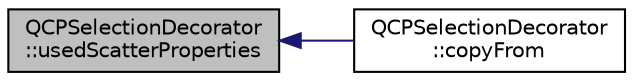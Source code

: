 digraph "QCPSelectionDecorator::usedScatterProperties"
{
  edge [fontname="Helvetica",fontsize="10",labelfontname="Helvetica",labelfontsize="10"];
  node [fontname="Helvetica",fontsize="10",shape=record];
  rankdir="LR";
  Node102 [label="QCPSelectionDecorator\l::usedScatterProperties",height=0.2,width=0.4,color="black", fillcolor="grey75", style="filled", fontcolor="black"];
  Node102 -> Node103 [dir="back",color="midnightblue",fontsize="10",style="solid",fontname="Helvetica"];
  Node103 [label="QCPSelectionDecorator\l::copyFrom",height=0.2,width=0.4,color="black", fillcolor="white", style="filled",URL="$class_q_c_p_selection_decorator.html#a467a8d5cfcab27e862a17c797ac27b8a"];
}
